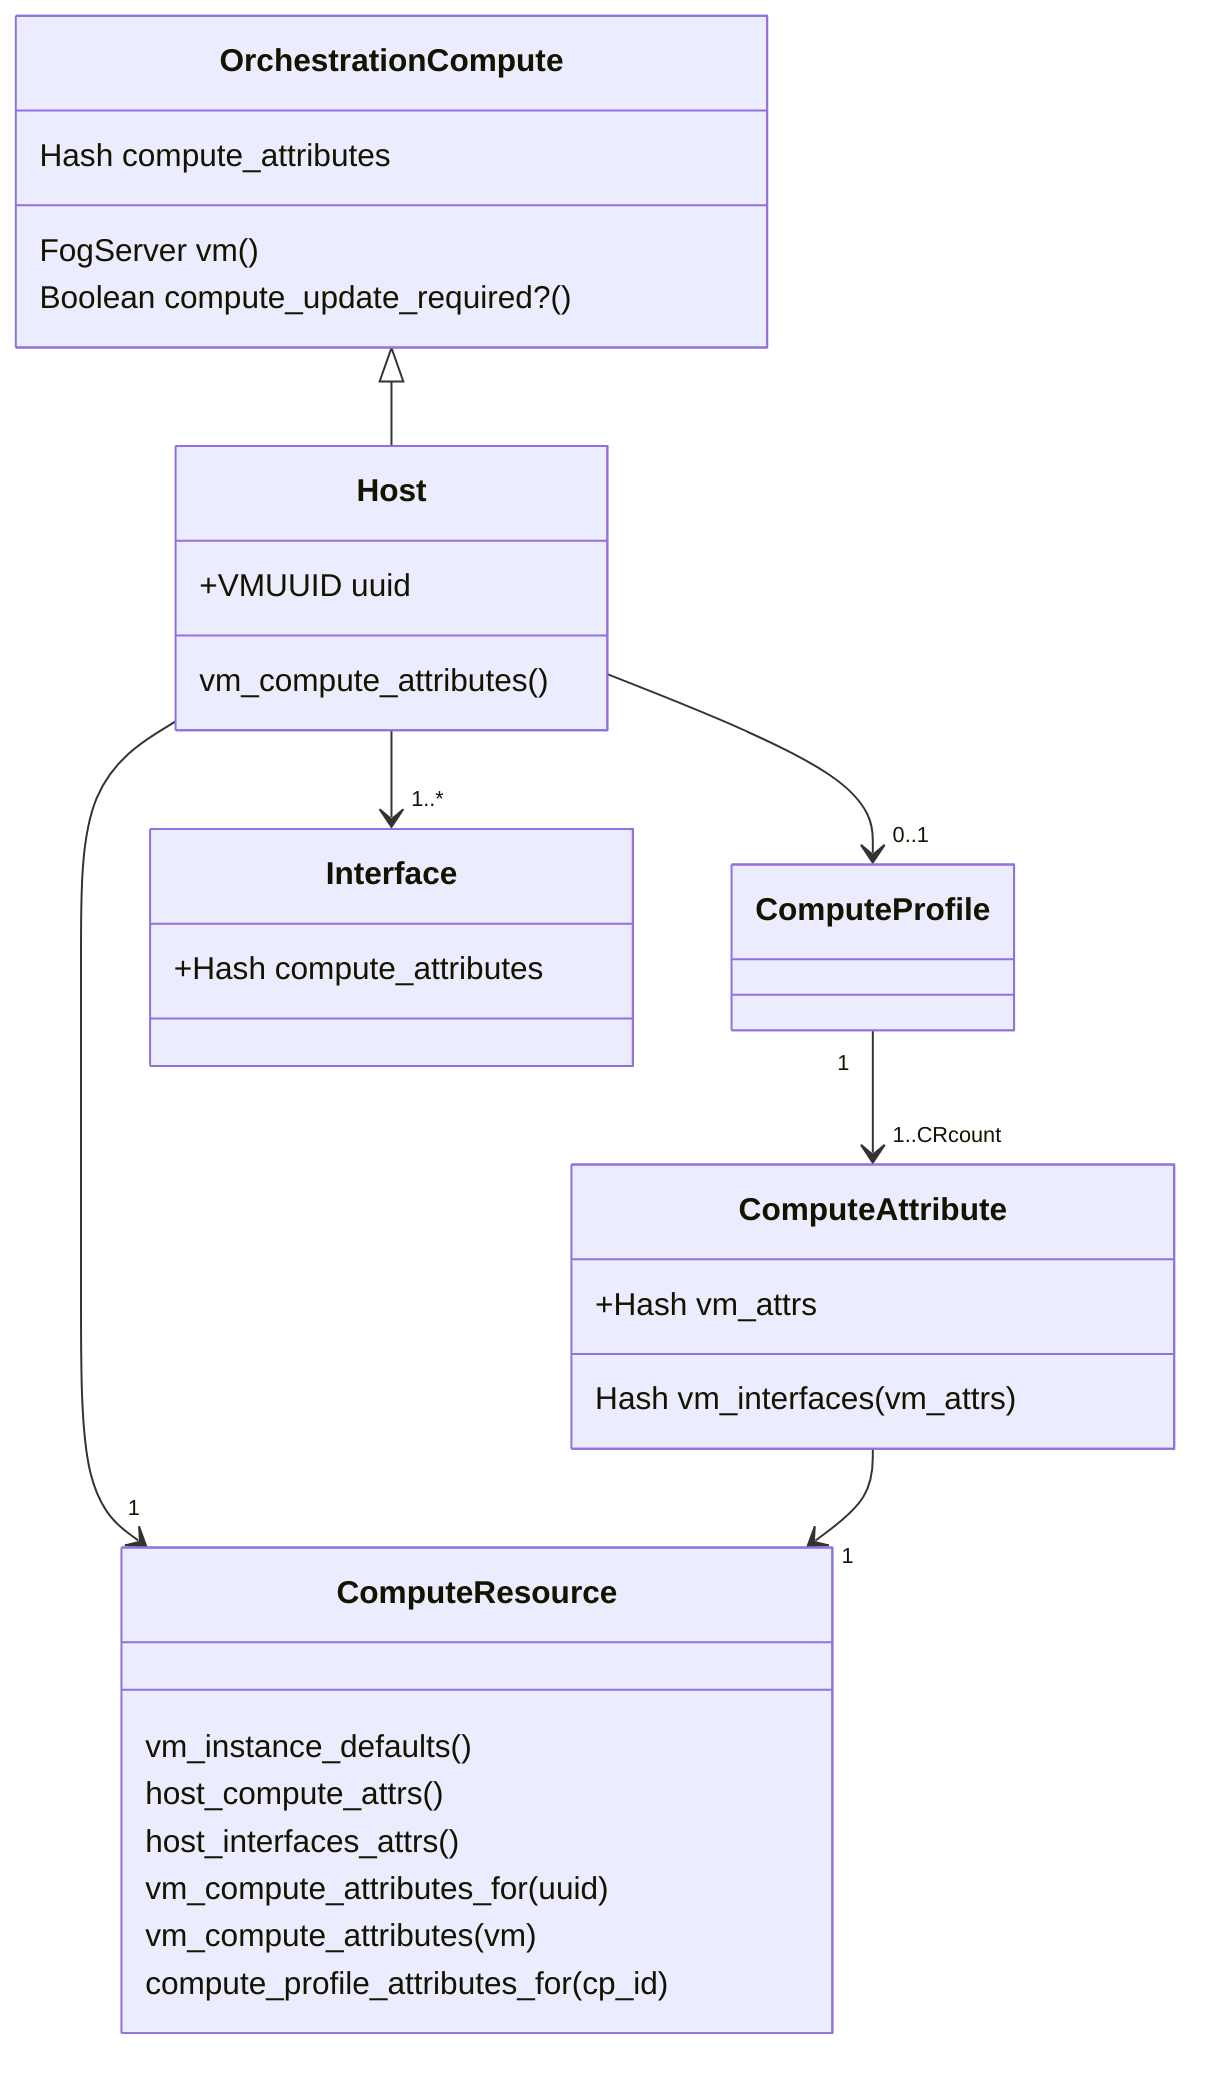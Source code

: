 classDiagram
    class OrchestrationCompute {
        Hash compute_attributes
        FogServer vm()
        Boolean compute_update_required?()
    }
    class Host {
        +VMUUID uuid
        vm_compute_attributes()
    }
    class ComputeResource {
        vm_instance_defaults()
        host_compute_attrs()
        host_interfaces_attrs()
        vm_compute_attributes_for(uuid)
        vm_compute_attributes(vm)
        compute_profile_attributes_for(cp_id)
    }
    class ComputeProfile
    class ComputeAttribute {
        +Hash vm_attrs
        Hash vm_interfaces(vm_attrs)
    }
    class Interface {
        +Hash compute_attributes
    }
    OrchestrationCompute <|-- Host
    Host --> "1..*" Interface
    Host --> "1" ComputeResource
    Host --> "0..1" ComputeProfile
    ComputeProfile "1" --> "1..CRcount" ComputeAttribute
    ComputeAttribute --> "1" ComputeResource
